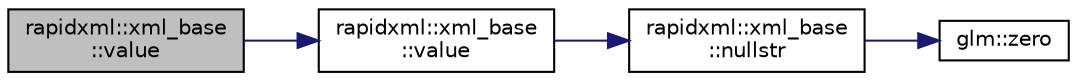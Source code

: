 digraph "rapidxml::xml_base::value"
{
 // LATEX_PDF_SIZE
  edge [fontname="Helvetica",fontsize="10",labelfontname="Helvetica",labelfontsize="10"];
  node [fontname="Helvetica",fontsize="10",shape=record];
  rankdir="LR";
  Node1 [label="rapidxml::xml_base\l::value",height=0.2,width=0.4,color="black", fillcolor="grey75", style="filled", fontcolor="black",tooltip=" "];
  Node1 -> Node2 [color="midnightblue",fontsize="10",style="solid",fontname="Helvetica"];
  Node2 [label="rapidxml::xml_base\l::value",height=0.2,width=0.4,color="black", fillcolor="white", style="filled",URL="$classrapidxml_1_1xml__base.html#a6af65de5e59ac497cd69838f8a89d602",tooltip=" "];
  Node2 -> Node3 [color="midnightblue",fontsize="10",style="solid",fontname="Helvetica"];
  Node3 [label="rapidxml::xml_base\l::nullstr",height=0.2,width=0.4,color="black", fillcolor="white", style="filled",URL="$classrapidxml_1_1xml__base.html#ad96ff6b1e41dab3ff60b9bc4df769a75",tooltip=" "];
  Node3 -> Node4 [color="midnightblue",fontsize="10",style="solid",fontname="Helvetica"];
  Node4 [label="glm::zero",height=0.2,width=0.4,color="black", fillcolor="white", style="filled",URL="$group__gtc__constants.html#ga788f5a421fc0f40a1296ebc094cbaa8a",tooltip=" "];
}
